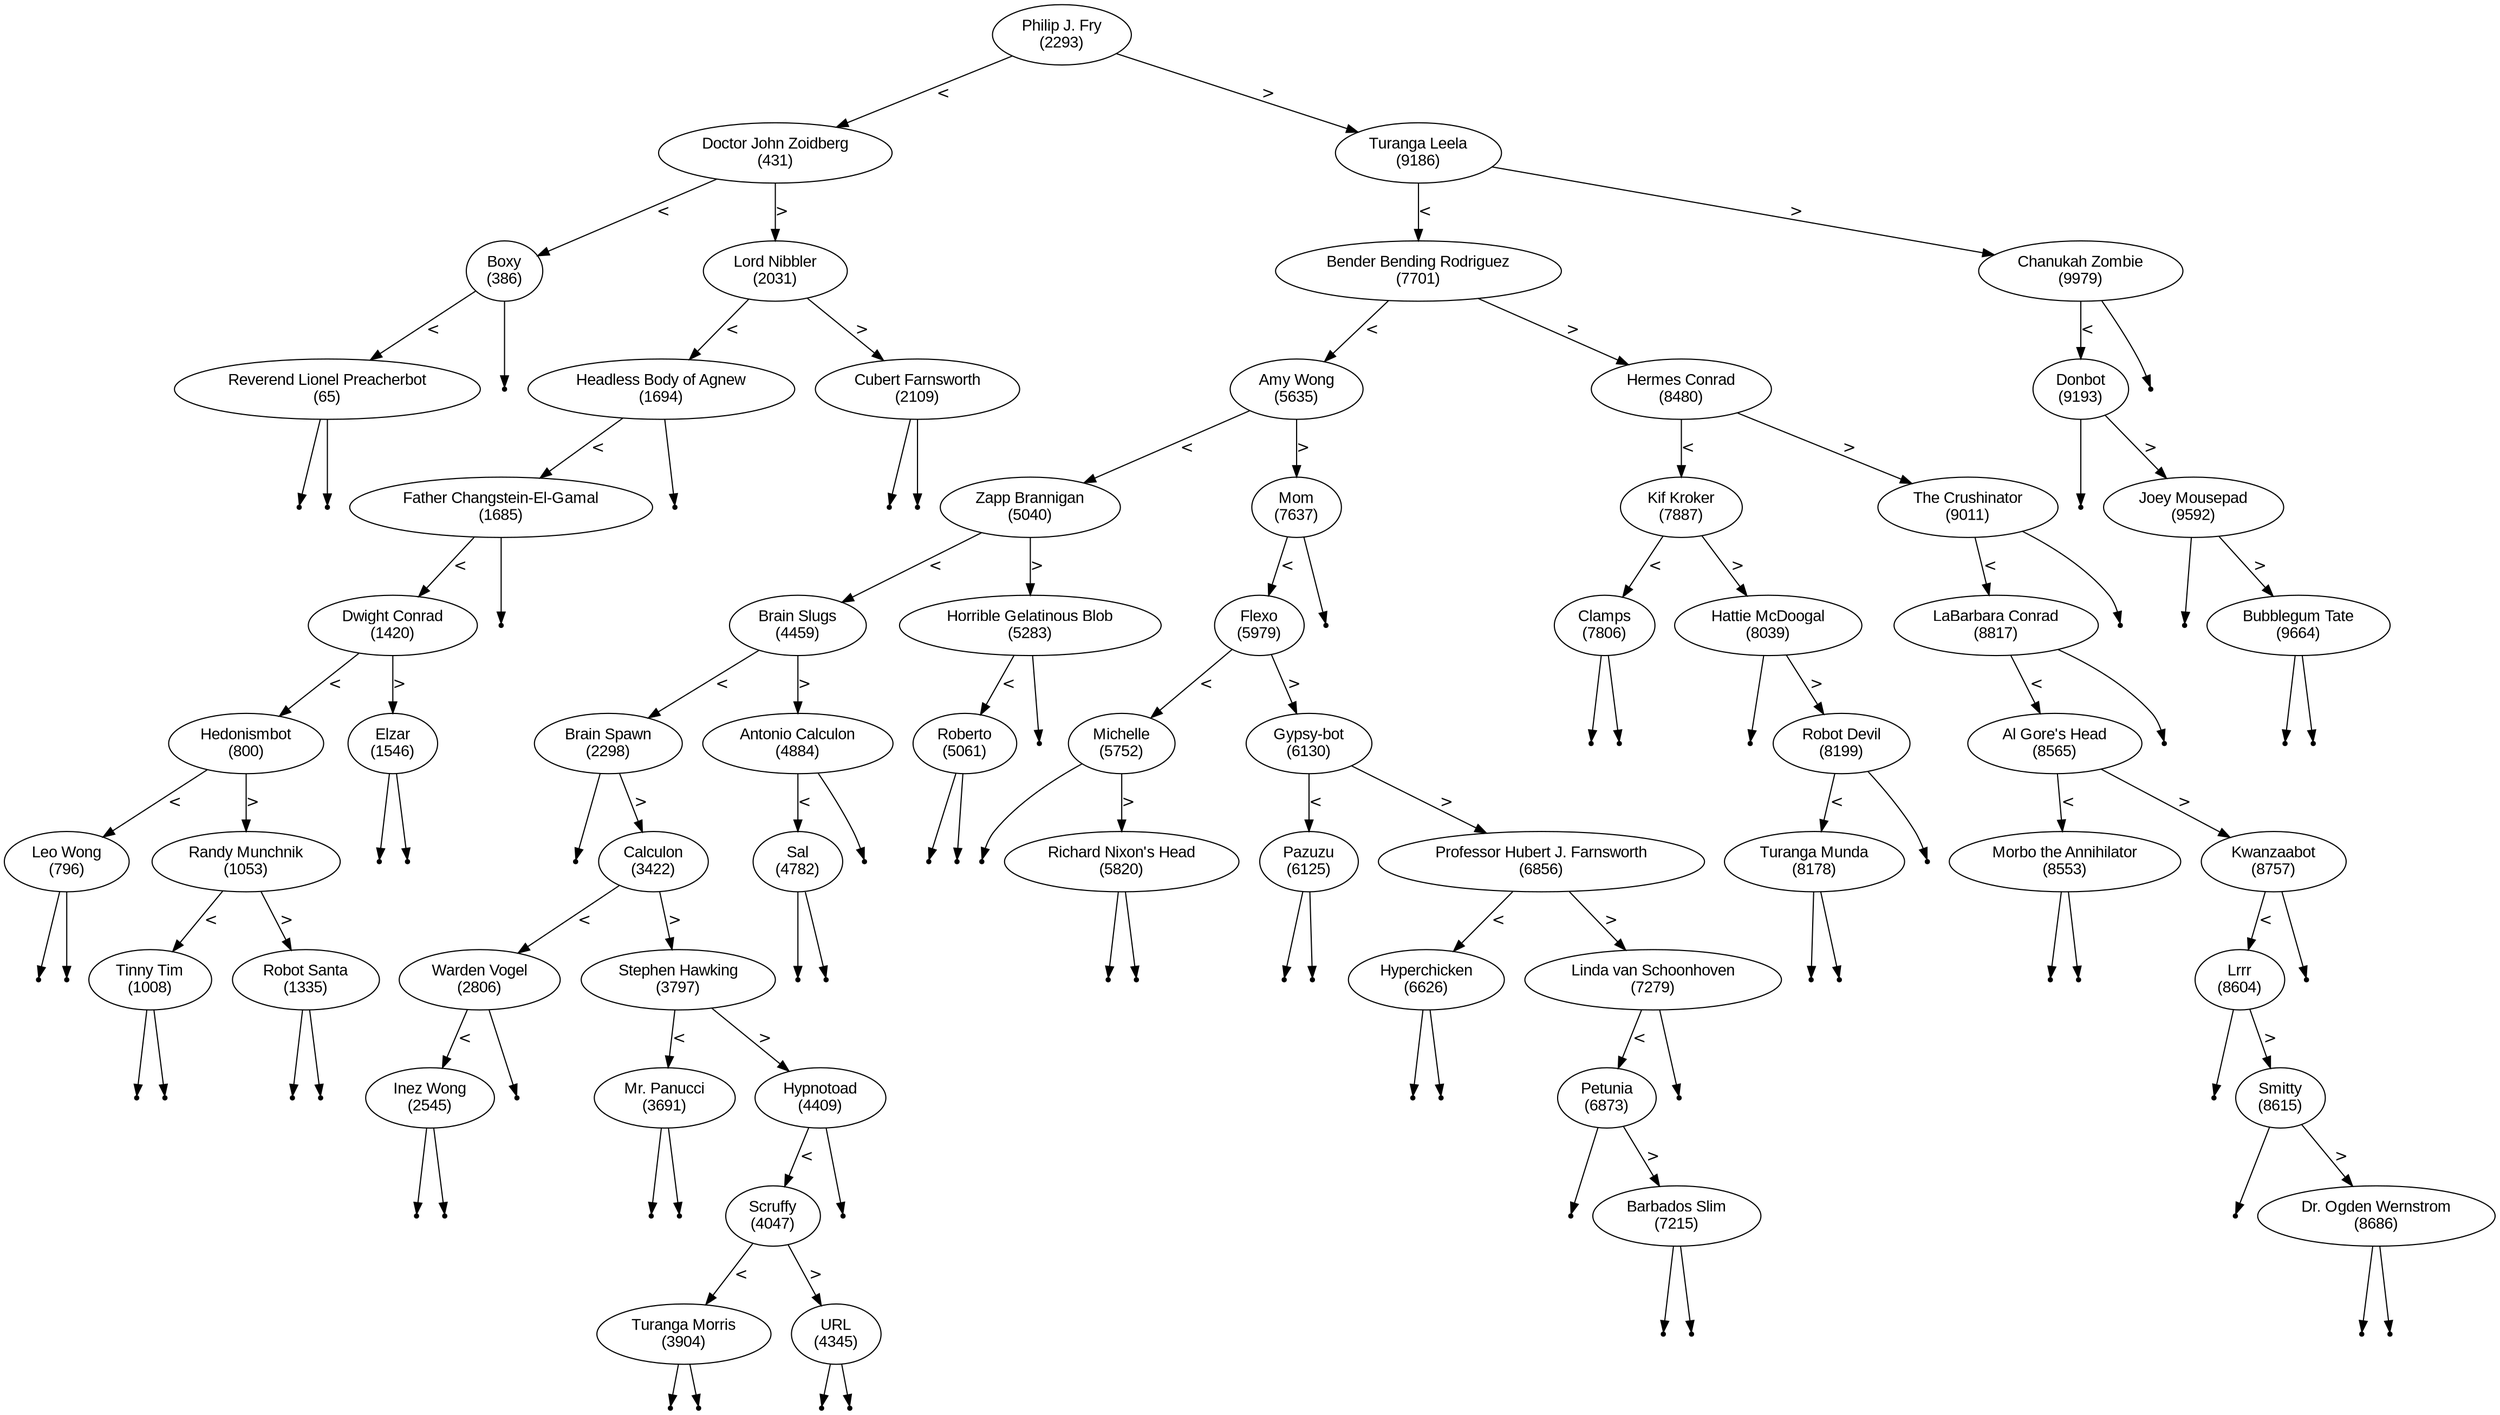 digraph BST {
    node [fontname="Arial"];
    2293 [label="Philip J. Fry\n(2293)"];
    2293 -> 431 [label="<"];
    431 [label="Doctor John Zoidberg\n(431)"];
    431 -> 386 [label="<"];
    386 [label="Boxy\n(386)"];
    386 -> 65 [label="<"];
    65 [label="Reverend Lionel Preacherbot\n(65)"];
    null0 [shape=point];
    65 -> null0;
    null1 [shape=point];
    65 -> null1;
    null2 [shape=point];
    386 -> null2;
    431 -> 2031 [label=">"];
    2031 [label="Lord Nibbler\n(2031)"];
    2031 -> 1694 [label="<"];
    1694 [label="Headless Body of Agnew\n(1694)"];
    1694 -> 1685 [label="<"];
    1685 [label="Father Changstein-El-Gamal\n(1685)"];
    1685 -> 1420 [label="<"];
    1420 [label="Dwight Conrad\n(1420)"];
    1420 -> 800 [label="<"];
    800 [label="Hedonismbot\n(800)"];
    800 -> 796 [label="<"];
    796 [label="Leo Wong\n(796)"];
    null3 [shape=point];
    796 -> null3;
    null4 [shape=point];
    796 -> null4;
    800 -> 1053 [label=">"];
    1053 [label="Randy Munchnik\n(1053)"];
    1053 -> 1008 [label="<"];
    1008 [label="Tinny Tim\n(1008)"];
    null5 [shape=point];
    1008 -> null5;
    null6 [shape=point];
    1008 -> null6;
    1053 -> 1335 [label=">"];
    1335 [label="Robot Santa\n(1335)"];
    null7 [shape=point];
    1335 -> null7;
    null8 [shape=point];
    1335 -> null8;
    1420 -> 1546 [label=">"];
    1546 [label="Elzar\n(1546)"];
    null9 [shape=point];
    1546 -> null9;
    null10 [shape=point];
    1546 -> null10;
    null11 [shape=point];
    1685 -> null11;
    null12 [shape=point];
    1694 -> null12;
    2031 -> 2109 [label=">"];
    2109 [label="Cubert Farnsworth\n(2109)"];
    null13 [shape=point];
    2109 -> null13;
    null14 [shape=point];
    2109 -> null14;
    2293 -> 9186 [label=">"];
    9186 [label="Turanga Leela\n(9186)"];
    9186 -> 7701 [label="<"];
    7701 [label="Bender Bending Rodriguez\n(7701)"];
    7701 -> 5635 [label="<"];
    5635 [label="Amy Wong\n(5635)"];
    5635 -> 5040 [label="<"];
    5040 [label="Zapp Brannigan\n(5040)"];
    5040 -> 4459 [label="<"];
    4459 [label="Brain Slugs\n(4459)"];
    4459 -> 2298 [label="<"];
    2298 [label="Brain Spawn\n(2298)"];
    null15 [shape=point];
    2298 -> null15;
    2298 -> 3422 [label=">"];
    3422 [label="Calculon\n(3422)"];
    3422 -> 2806 [label="<"];
    2806 [label="Warden Vogel\n(2806)"];
    2806 -> 2545 [label="<"];
    2545 [label="Inez Wong\n(2545)"];
    null16 [shape=point];
    2545 -> null16;
    null17 [shape=point];
    2545 -> null17;
    null18 [shape=point];
    2806 -> null18;
    3422 -> 3797 [label=">"];
    3797 [label="Stephen Hawking\n(3797)"];
    3797 -> 3691 [label="<"];
    3691 [label="Mr. Panucci\n(3691)"];
    null19 [shape=point];
    3691 -> null19;
    null20 [shape=point];
    3691 -> null20;
    3797 -> 4409 [label=">"];
    4409 [label="Hypnotoad\n(4409)"];
    4409 -> 4047 [label="<"];
    4047 [label="Scruffy\n(4047)"];
    4047 -> 3904 [label="<"];
    3904 [label="Turanga Morris\n(3904)"];
    null21 [shape=point];
    3904 -> null21;
    null22 [shape=point];
    3904 -> null22;
    4047 -> 4345 [label=">"];
    4345 [label="URL\n(4345)"];
    null23 [shape=point];
    4345 -> null23;
    null24 [shape=point];
    4345 -> null24;
    null25 [shape=point];
    4409 -> null25;
    4459 -> 4884 [label=">"];
    4884 [label="Antonio Calculon\n(4884)"];
    4884 -> 4782 [label="<"];
    4782 [label="Sal\n(4782)"];
    null26 [shape=point];
    4782 -> null26;
    null27 [shape=point];
    4782 -> null27;
    null28 [shape=point];
    4884 -> null28;
    5040 -> 5283 [label=">"];
    5283 [label="Horrible Gelatinous Blob\n(5283)"];
    5283 -> 5061 [label="<"];
    5061 [label="Roberto\n(5061)"];
    null29 [shape=point];
    5061 -> null29;
    null30 [shape=point];
    5061 -> null30;
    null31 [shape=point];
    5283 -> null31;
    5635 -> 7637 [label=">"];
    7637 [label="Mom\n(7637)"];
    7637 -> 5979 [label="<"];
    5979 [label="Flexo\n(5979)"];
    5979 -> 5752 [label="<"];
    5752 [label="Michelle\n(5752)"];
    null32 [shape=point];
    5752 -> null32;
    5752 -> 5820 [label=">"];
    5820 [label="Richard Nixon's Head\n(5820)"];
    null33 [shape=point];
    5820 -> null33;
    null34 [shape=point];
    5820 -> null34;
    5979 -> 6130 [label=">"];
    6130 [label="Gypsy-bot\n(6130)"];
    6130 -> 6125 [label="<"];
    6125 [label="Pazuzu\n(6125)"];
    null35 [shape=point];
    6125 -> null35;
    null36 [shape=point];
    6125 -> null36;
    6130 -> 6856 [label=">"];
    6856 [label="Professor Hubert J. Farnsworth\n(6856)"];
    6856 -> 6626 [label="<"];
    6626 [label="Hyperchicken\n(6626)"];
    null37 [shape=point];
    6626 -> null37;
    null38 [shape=point];
    6626 -> null38;
    6856 -> 7279 [label=">"];
    7279 [label="Linda van Schoonhoven\n(7279)"];
    7279 -> 6873 [label="<"];
    6873 [label="Petunia\n(6873)"];
    null39 [shape=point];
    6873 -> null39;
    6873 -> 7215 [label=">"];
    7215 [label="Barbados Slim\n(7215)"];
    null40 [shape=point];
    7215 -> null40;
    null41 [shape=point];
    7215 -> null41;
    null42 [shape=point];
    7279 -> null42;
    null43 [shape=point];
    7637 -> null43;
    7701 -> 8480 [label=">"];
    8480 [label="Hermes Conrad\n(8480)"];
    8480 -> 7887 [label="<"];
    7887 [label="Kif Kroker\n(7887)"];
    7887 -> 7806 [label="<"];
    7806 [label="Clamps\n(7806)"];
    null44 [shape=point];
    7806 -> null44;
    null45 [shape=point];
    7806 -> null45;
    7887 -> 8039 [label=">"];
    8039 [label="Hattie McDoogal\n(8039)"];
    null46 [shape=point];
    8039 -> null46;
    8039 -> 8199 [label=">"];
    8199 [label="Robot Devil\n(8199)"];
    8199 -> 8178 [label="<"];
    8178 [label="Turanga Munda\n(8178)"];
    null47 [shape=point];
    8178 -> null47;
    null48 [shape=point];
    8178 -> null48;
    null49 [shape=point];
    8199 -> null49;
    8480 -> 9011 [label=">"];
    9011 [label="The Crushinator\n(9011)"];
    9011 -> 8817 [label="<"];
    8817 [label="LaBarbara Conrad\n(8817)"];
    8817 -> 8565 [label="<"];
    8565 [label="Al Gore's Head\n(8565)"];
    8565 -> 8553 [label="<"];
    8553 [label="Morbo the Annihilator\n(8553)"];
    null50 [shape=point];
    8553 -> null50;
    null51 [shape=point];
    8553 -> null51;
    8565 -> 8757 [label=">"];
    8757 [label="Kwanzaabot\n(8757)"];
    8757 -> 8604 [label="<"];
    8604 [label="Lrrr\n(8604)"];
    null52 [shape=point];
    8604 -> null52;
    8604 -> 8615 [label=">"];
    8615 [label="Smitty\n(8615)"];
    null53 [shape=point];
    8615 -> null53;
    8615 -> 8686 [label=">"];
    8686 [label="Dr. Ogden Wernstrom\n(8686)"];
    null54 [shape=point];
    8686 -> null54;
    null55 [shape=point];
    8686 -> null55;
    null56 [shape=point];
    8757 -> null56;
    null57 [shape=point];
    8817 -> null57;
    null58 [shape=point];
    9011 -> null58;
    9186 -> 9979 [label=">"];
    9979 [label="Chanukah Zombie\n(9979)"];
    9979 -> 9193 [label="<"];
    9193 [label="Donbot\n(9193)"];
    null59 [shape=point];
    9193 -> null59;
    9193 -> 9592 [label=">"];
    9592 [label="Joey Mousepad\n(9592)"];
    null60 [shape=point];
    9592 -> null60;
    9592 -> 9664 [label=">"];
    9664 [label="Bubblegum Tate\n(9664)"];
    null61 [shape=point];
    9664 -> null61;
    null62 [shape=point];
    9664 -> null62;
    null63 [shape=point];
    9979 -> null63;
labelloc="t"
}
